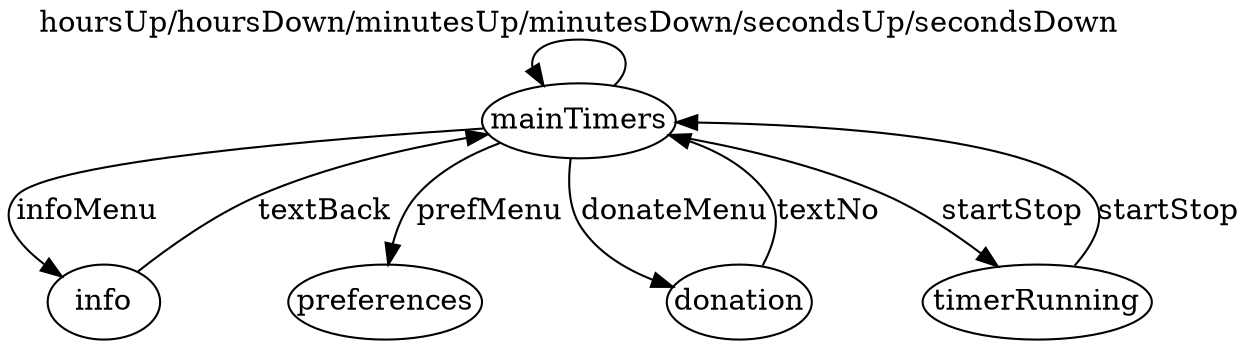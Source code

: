 digraph G {

  graph [overlap = false];

  mainTimers [ label="mainTimers", margin = 0 ];
  info [ label="info", margin = 0 ];
  preferences [ label="preferences", margin = 0 ];
  donation [ label="donation" , margin = 0];
  timer1 [ label="timerRunning" , margin = 0];

  mainTimers -> info [ label="infoMenu" ];
  info -> mainTimers [ label="textBack" ];
  mainTimers -> preferences [ label="prefMenu" ];
  mainTimers -> donation [ label="donateMenu" ];
  donation -> mainTimers [ label="textNo" ];
  mainTimers -> timer1 [ label="startStop" ];
  timer1 -> mainTimers [ label="startStop" ];
  
  mainTimers :ne -> mainTimers :nw [ label="hoursUp/hoursDown/minutesUp/minutesDown/secondsUp/secondsDown" ];

}
